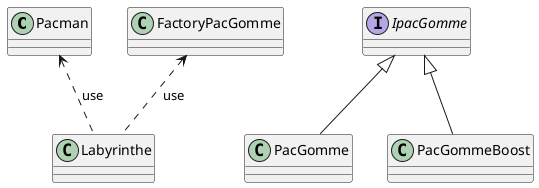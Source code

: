 @startuml Pacman

class Pacman
class Labyrinthe 
interface IpacGomme 
class PacGomme
class PacGommeBoost
class FactoryPacGomme

IpacGomme <|-- PacGomme
IpacGomme <|-- PacGommeBoost

FactoryPacGomme <.. Labyrinthe : use
Pacman <.. Labyrinthe : use
@enduml